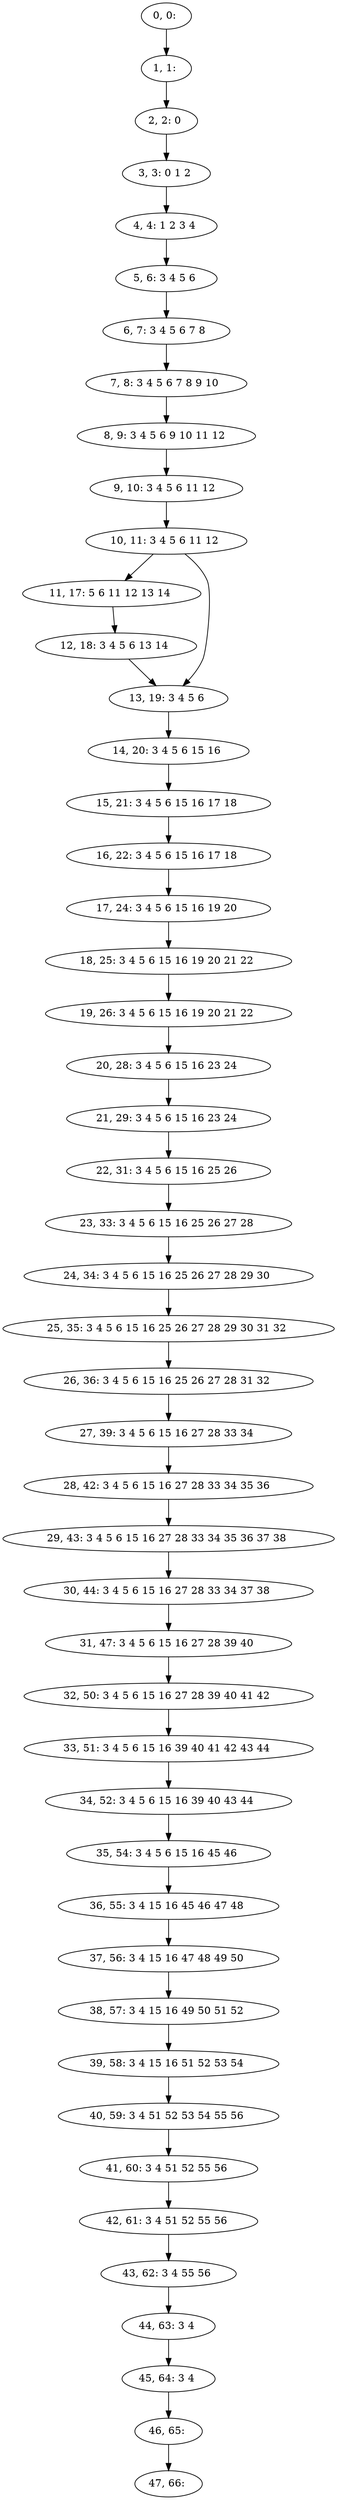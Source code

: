 digraph G {
0[label="0, 0: "];
1[label="1, 1: "];
2[label="2, 2: 0 "];
3[label="3, 3: 0 1 2 "];
4[label="4, 4: 1 2 3 4 "];
5[label="5, 6: 3 4 5 6 "];
6[label="6, 7: 3 4 5 6 7 8 "];
7[label="7, 8: 3 4 5 6 7 8 9 10 "];
8[label="8, 9: 3 4 5 6 9 10 11 12 "];
9[label="9, 10: 3 4 5 6 11 12 "];
10[label="10, 11: 3 4 5 6 11 12 "];
11[label="11, 17: 5 6 11 12 13 14 "];
12[label="12, 18: 3 4 5 6 13 14 "];
13[label="13, 19: 3 4 5 6 "];
14[label="14, 20: 3 4 5 6 15 16 "];
15[label="15, 21: 3 4 5 6 15 16 17 18 "];
16[label="16, 22: 3 4 5 6 15 16 17 18 "];
17[label="17, 24: 3 4 5 6 15 16 19 20 "];
18[label="18, 25: 3 4 5 6 15 16 19 20 21 22 "];
19[label="19, 26: 3 4 5 6 15 16 19 20 21 22 "];
20[label="20, 28: 3 4 5 6 15 16 23 24 "];
21[label="21, 29: 3 4 5 6 15 16 23 24 "];
22[label="22, 31: 3 4 5 6 15 16 25 26 "];
23[label="23, 33: 3 4 5 6 15 16 25 26 27 28 "];
24[label="24, 34: 3 4 5 6 15 16 25 26 27 28 29 30 "];
25[label="25, 35: 3 4 5 6 15 16 25 26 27 28 29 30 31 32 "];
26[label="26, 36: 3 4 5 6 15 16 25 26 27 28 31 32 "];
27[label="27, 39: 3 4 5 6 15 16 27 28 33 34 "];
28[label="28, 42: 3 4 5 6 15 16 27 28 33 34 35 36 "];
29[label="29, 43: 3 4 5 6 15 16 27 28 33 34 35 36 37 38 "];
30[label="30, 44: 3 4 5 6 15 16 27 28 33 34 37 38 "];
31[label="31, 47: 3 4 5 6 15 16 27 28 39 40 "];
32[label="32, 50: 3 4 5 6 15 16 27 28 39 40 41 42 "];
33[label="33, 51: 3 4 5 6 15 16 39 40 41 42 43 44 "];
34[label="34, 52: 3 4 5 6 15 16 39 40 43 44 "];
35[label="35, 54: 3 4 5 6 15 16 45 46 "];
36[label="36, 55: 3 4 15 16 45 46 47 48 "];
37[label="37, 56: 3 4 15 16 47 48 49 50 "];
38[label="38, 57: 3 4 15 16 49 50 51 52 "];
39[label="39, 58: 3 4 15 16 51 52 53 54 "];
40[label="40, 59: 3 4 51 52 53 54 55 56 "];
41[label="41, 60: 3 4 51 52 55 56 "];
42[label="42, 61: 3 4 51 52 55 56 "];
43[label="43, 62: 3 4 55 56 "];
44[label="44, 63: 3 4 "];
45[label="45, 64: 3 4 "];
46[label="46, 65: "];
47[label="47, 66: "];
0->1 ;
1->2 ;
2->3 ;
3->4 ;
4->5 ;
5->6 ;
6->7 ;
7->8 ;
8->9 ;
9->10 ;
10->11 ;
10->13 ;
11->12 ;
12->13 ;
13->14 ;
14->15 ;
15->16 ;
16->17 ;
17->18 ;
18->19 ;
19->20 ;
20->21 ;
21->22 ;
22->23 ;
23->24 ;
24->25 ;
25->26 ;
26->27 ;
27->28 ;
28->29 ;
29->30 ;
30->31 ;
31->32 ;
32->33 ;
33->34 ;
34->35 ;
35->36 ;
36->37 ;
37->38 ;
38->39 ;
39->40 ;
40->41 ;
41->42 ;
42->43 ;
43->44 ;
44->45 ;
45->46 ;
46->47 ;
}
